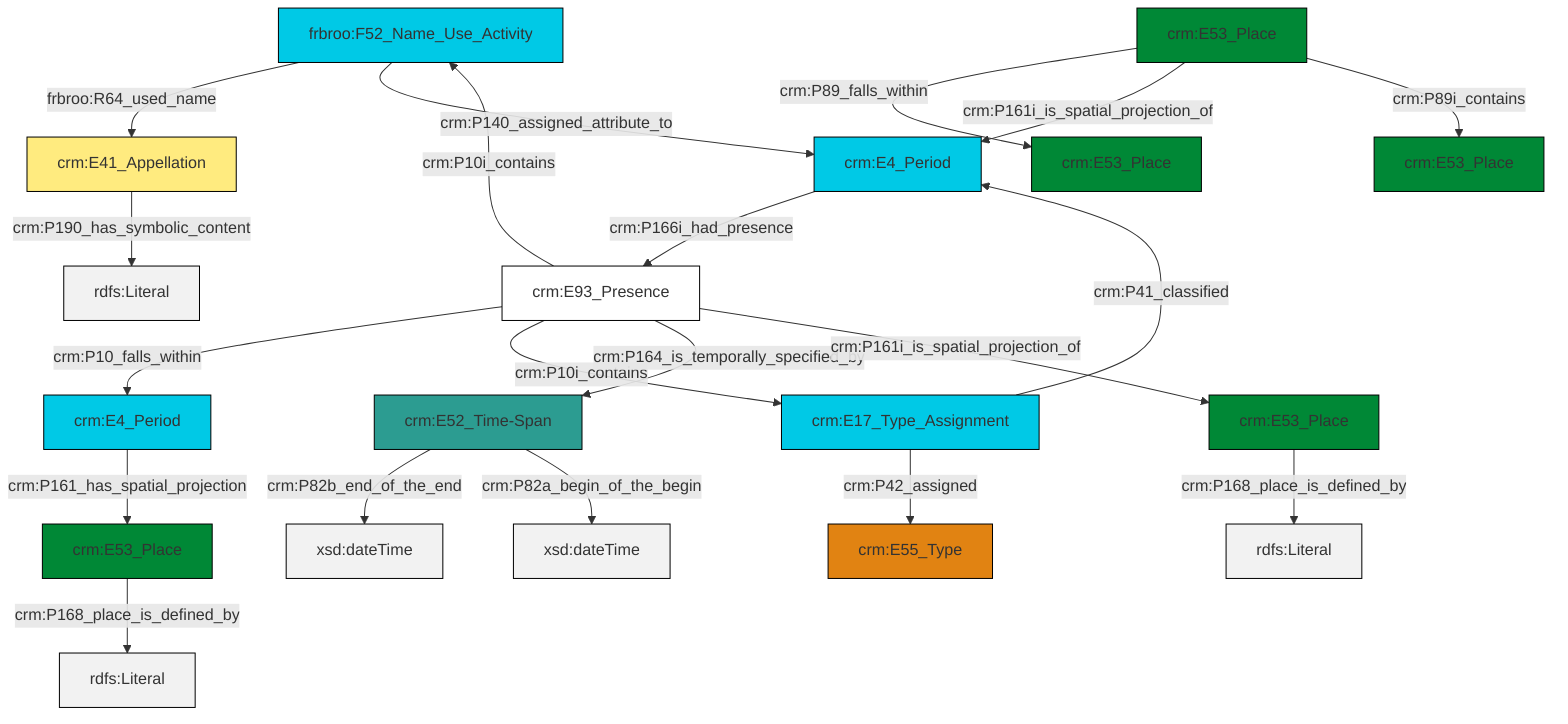graph TD
classDef Literal fill:#f2f2f2,stroke:#000000;
classDef CRM_Entity fill:#FFFFFF,stroke:#000000;
classDef Temporal_Entity fill:#00C9E6, stroke:#000000;
classDef Type fill:#E18312, stroke:#000000;
classDef Time-Span fill:#2C9C91, stroke:#000000;
classDef Appellation fill:#FFEB7F, stroke:#000000;
classDef Place fill:#008836, stroke:#000000;
classDef Persistent_Item fill:#B266B2, stroke:#000000;
classDef Conceptual_Object fill:#FFD700, stroke:#000000;
classDef Physical_Thing fill:#D2B48C, stroke:#000000;
classDef Actor fill:#f58aad, stroke:#000000;
classDef PC_Classes fill:#4ce600, stroke:#000000;
classDef Multi fill:#cccccc,stroke:#000000;

0["frbroo:F52_Name_Use_Activity"]:::Temporal_Entity -->|frbroo:R64_used_name| 1["crm:E41_Appellation"]:::Appellation
2["crm:E93_Presence"]:::CRM_Entity -->|crm:P10_falls_within| 3["crm:E4_Period"]:::Temporal_Entity
4["crm:E4_Period"]:::Temporal_Entity -->|crm:P166i_had_presence| 2["crm:E93_Presence"]:::CRM_Entity
5["crm:E17_Type_Assignment"]:::Temporal_Entity -->|crm:P42_assigned| 6["crm:E55_Type"]:::Type
2["crm:E93_Presence"]:::CRM_Entity -->|crm:P10i_contains| 0["frbroo:F52_Name_Use_Activity"]:::Temporal_Entity
8["crm:E52_Time-Span"]:::Time-Span -->|crm:P82b_end_of_the_end| 9[xsd:dateTime]:::Literal
10["crm:E53_Place"]:::Place -->|crm:P89_falls_within| 11["crm:E53_Place"]:::Place
2["crm:E93_Presence"]:::CRM_Entity -->|crm:P10i_contains| 5["crm:E17_Type_Assignment"]:::Temporal_Entity
10["crm:E53_Place"]:::Place -->|crm:P161i_is_spatial_projection_of| 4["crm:E4_Period"]:::Temporal_Entity
2["crm:E93_Presence"]:::CRM_Entity -->|crm:P164_is_temporally_specified_by| 8["crm:E52_Time-Span"]:::Time-Span
5["crm:E17_Type_Assignment"]:::Temporal_Entity -->|crm:P41_classified| 4["crm:E4_Period"]:::Temporal_Entity
8["crm:E52_Time-Span"]:::Time-Span -->|crm:P82a_begin_of_the_begin| 19[xsd:dateTime]:::Literal
0["frbroo:F52_Name_Use_Activity"]:::Temporal_Entity -->|crm:P140_assigned_attribute_to| 4["crm:E4_Period"]:::Temporal_Entity
12["crm:E53_Place"]:::Place -->|crm:P168_place_is_defined_by| 22[rdfs:Literal]:::Literal
2["crm:E93_Presence"]:::CRM_Entity -->|crm:P161i_is_spatial_projection_of| 12["crm:E53_Place"]:::Place
1["crm:E41_Appellation"]:::Appellation -->|crm:P190_has_symbolic_content| 25[rdfs:Literal]:::Literal
27["crm:E53_Place"]:::Place -->|crm:P168_place_is_defined_by| 29[rdfs:Literal]:::Literal
10["crm:E53_Place"]:::Place -->|crm:P89i_contains| 16["crm:E53_Place"]:::Place
3["crm:E4_Period"]:::Temporal_Entity -->|crm:P161_has_spatial_projection| 27["crm:E53_Place"]:::Place